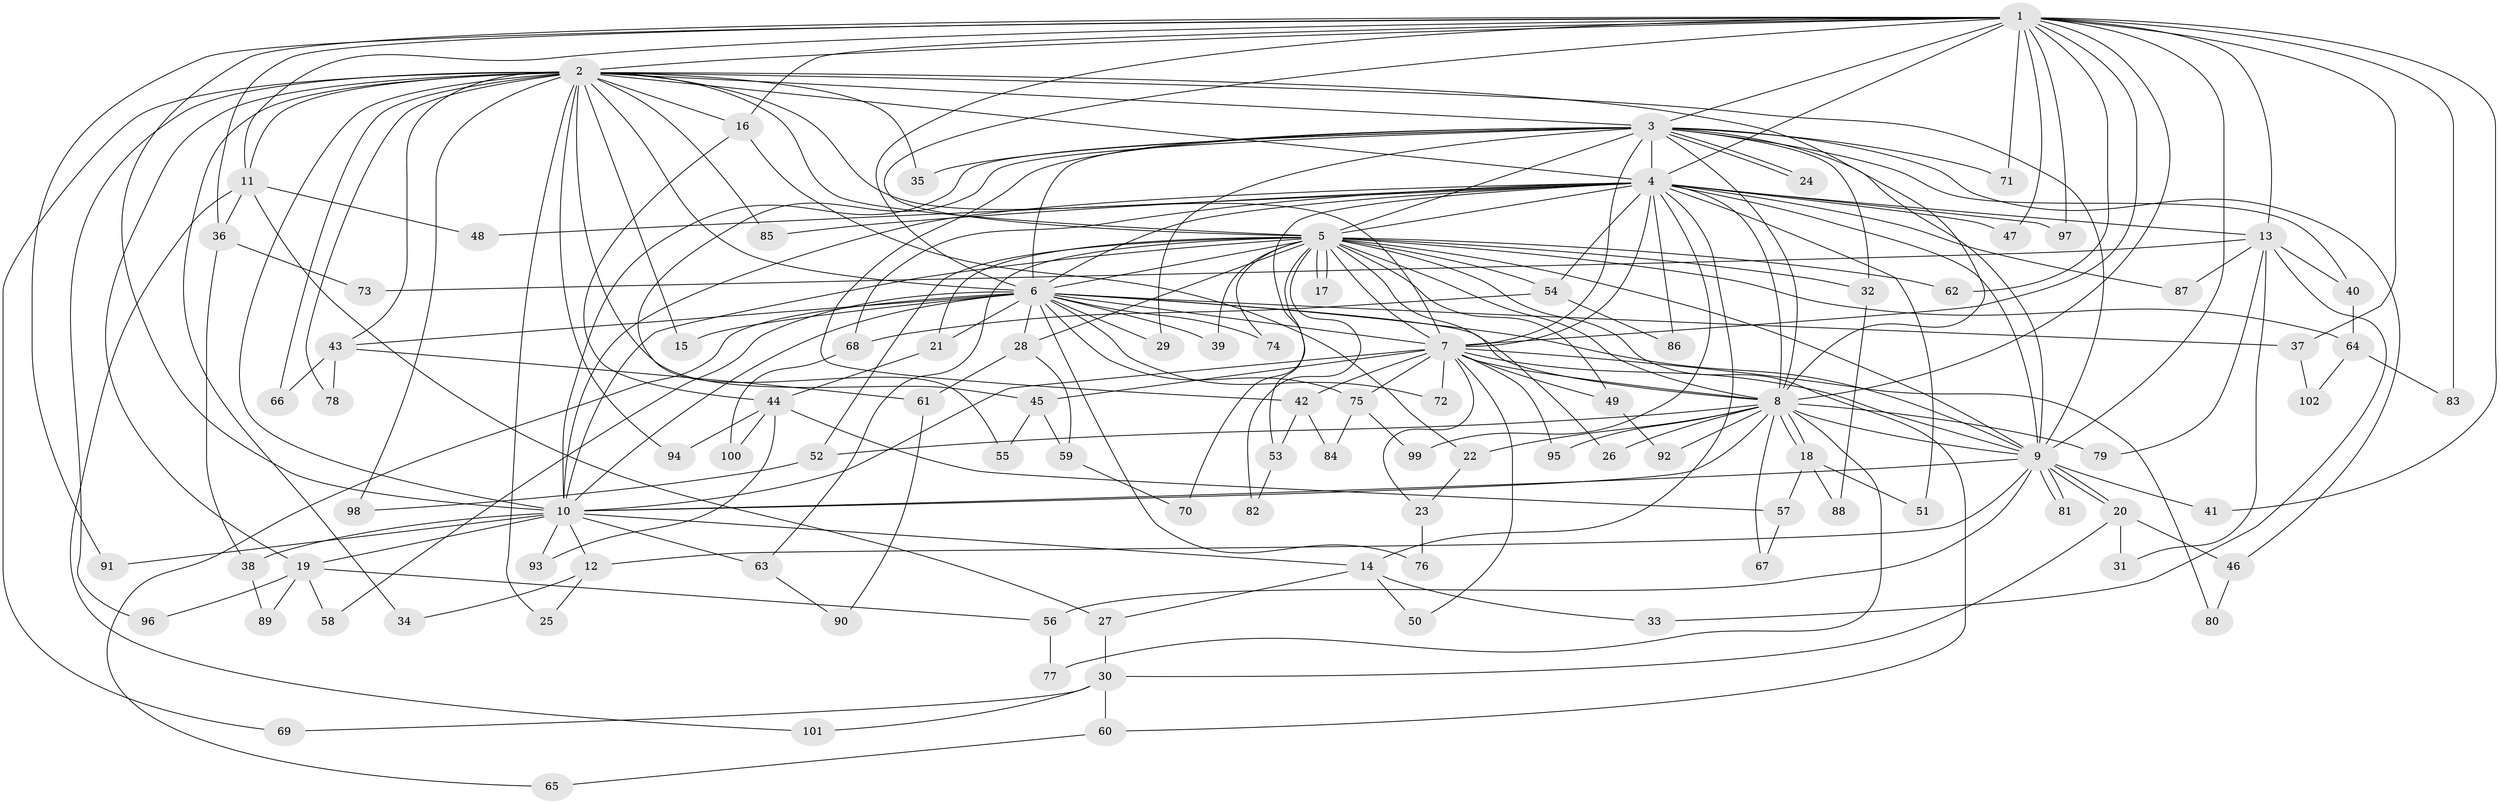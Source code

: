 // coarse degree distribution, {19: 0.03225806451612903, 11: 0.03225806451612903, 15: 0.03225806451612903, 18: 0.016129032258064516, 20: 0.016129032258064516, 14: 0.016129032258064516, 9: 0.016129032258064516, 1: 0.04838709677419355, 4: 0.06451612903225806, 8: 0.016129032258064516, 3: 0.20967741935483872, 2: 0.45161290322580644, 5: 0.04838709677419355}
// Generated by graph-tools (version 1.1) at 2025/49/03/04/25 22:49:38]
// undirected, 102 vertices, 229 edges
graph export_dot {
  node [color=gray90,style=filled];
  1;
  2;
  3;
  4;
  5;
  6;
  7;
  8;
  9;
  10;
  11;
  12;
  13;
  14;
  15;
  16;
  17;
  18;
  19;
  20;
  21;
  22;
  23;
  24;
  25;
  26;
  27;
  28;
  29;
  30;
  31;
  32;
  33;
  34;
  35;
  36;
  37;
  38;
  39;
  40;
  41;
  42;
  43;
  44;
  45;
  46;
  47;
  48;
  49;
  50;
  51;
  52;
  53;
  54;
  55;
  56;
  57;
  58;
  59;
  60;
  61;
  62;
  63;
  64;
  65;
  66;
  67;
  68;
  69;
  70;
  71;
  72;
  73;
  74;
  75;
  76;
  77;
  78;
  79;
  80;
  81;
  82;
  83;
  84;
  85;
  86;
  87;
  88;
  89;
  90;
  91;
  92;
  93;
  94;
  95;
  96;
  97;
  98;
  99;
  100;
  101;
  102;
  1 -- 2;
  1 -- 3;
  1 -- 4;
  1 -- 5;
  1 -- 6;
  1 -- 7;
  1 -- 8;
  1 -- 9;
  1 -- 10;
  1 -- 11;
  1 -- 13;
  1 -- 16;
  1 -- 36;
  1 -- 37;
  1 -- 41;
  1 -- 47;
  1 -- 62;
  1 -- 71;
  1 -- 83;
  1 -- 91;
  1 -- 97;
  2 -- 3;
  2 -- 4;
  2 -- 5;
  2 -- 6;
  2 -- 7;
  2 -- 8;
  2 -- 9;
  2 -- 10;
  2 -- 11;
  2 -- 15;
  2 -- 16;
  2 -- 19;
  2 -- 25;
  2 -- 34;
  2 -- 35;
  2 -- 43;
  2 -- 45;
  2 -- 66;
  2 -- 69;
  2 -- 78;
  2 -- 85;
  2 -- 94;
  2 -- 96;
  2 -- 98;
  3 -- 4;
  3 -- 5;
  3 -- 6;
  3 -- 7;
  3 -- 8;
  3 -- 9;
  3 -- 10;
  3 -- 24;
  3 -- 24;
  3 -- 29;
  3 -- 32;
  3 -- 35;
  3 -- 40;
  3 -- 42;
  3 -- 46;
  3 -- 55;
  3 -- 71;
  4 -- 5;
  4 -- 6;
  4 -- 7;
  4 -- 8;
  4 -- 9;
  4 -- 10;
  4 -- 13;
  4 -- 14;
  4 -- 47;
  4 -- 48;
  4 -- 51;
  4 -- 53;
  4 -- 54;
  4 -- 68;
  4 -- 85;
  4 -- 86;
  4 -- 87;
  4 -- 97;
  4 -- 99;
  5 -- 6;
  5 -- 7;
  5 -- 8;
  5 -- 9;
  5 -- 10;
  5 -- 17;
  5 -- 17;
  5 -- 21;
  5 -- 26;
  5 -- 28;
  5 -- 32;
  5 -- 39;
  5 -- 49;
  5 -- 52;
  5 -- 54;
  5 -- 60;
  5 -- 62;
  5 -- 63;
  5 -- 64;
  5 -- 70;
  5 -- 74;
  5 -- 82;
  6 -- 7;
  6 -- 8;
  6 -- 9;
  6 -- 10;
  6 -- 15;
  6 -- 21;
  6 -- 28;
  6 -- 29;
  6 -- 37;
  6 -- 39;
  6 -- 43;
  6 -- 58;
  6 -- 65;
  6 -- 72;
  6 -- 74;
  6 -- 75;
  6 -- 76;
  7 -- 8;
  7 -- 9;
  7 -- 10;
  7 -- 23;
  7 -- 42;
  7 -- 45;
  7 -- 49;
  7 -- 50;
  7 -- 72;
  7 -- 75;
  7 -- 80;
  7 -- 95;
  8 -- 9;
  8 -- 10;
  8 -- 18;
  8 -- 18;
  8 -- 22;
  8 -- 26;
  8 -- 52;
  8 -- 67;
  8 -- 77;
  8 -- 79;
  8 -- 92;
  8 -- 95;
  9 -- 10;
  9 -- 12;
  9 -- 20;
  9 -- 20;
  9 -- 41;
  9 -- 56;
  9 -- 81;
  9 -- 81;
  10 -- 12;
  10 -- 14;
  10 -- 19;
  10 -- 38;
  10 -- 63;
  10 -- 91;
  10 -- 93;
  11 -- 27;
  11 -- 36;
  11 -- 48;
  11 -- 101;
  12 -- 25;
  12 -- 34;
  13 -- 31;
  13 -- 33;
  13 -- 40;
  13 -- 73;
  13 -- 79;
  13 -- 87;
  14 -- 27;
  14 -- 33;
  14 -- 50;
  16 -- 22;
  16 -- 44;
  18 -- 51;
  18 -- 57;
  18 -- 88;
  19 -- 56;
  19 -- 58;
  19 -- 89;
  19 -- 96;
  20 -- 30;
  20 -- 31;
  20 -- 46;
  21 -- 44;
  22 -- 23;
  23 -- 76;
  27 -- 30;
  28 -- 59;
  28 -- 61;
  30 -- 60;
  30 -- 69;
  30 -- 101;
  32 -- 88;
  36 -- 38;
  36 -- 73;
  37 -- 102;
  38 -- 89;
  40 -- 64;
  42 -- 53;
  42 -- 84;
  43 -- 61;
  43 -- 66;
  43 -- 78;
  44 -- 57;
  44 -- 93;
  44 -- 94;
  44 -- 100;
  45 -- 55;
  45 -- 59;
  46 -- 80;
  49 -- 92;
  52 -- 98;
  53 -- 82;
  54 -- 68;
  54 -- 86;
  56 -- 77;
  57 -- 67;
  59 -- 70;
  60 -- 65;
  61 -- 90;
  63 -- 90;
  64 -- 83;
  64 -- 102;
  68 -- 100;
  75 -- 84;
  75 -- 99;
}
